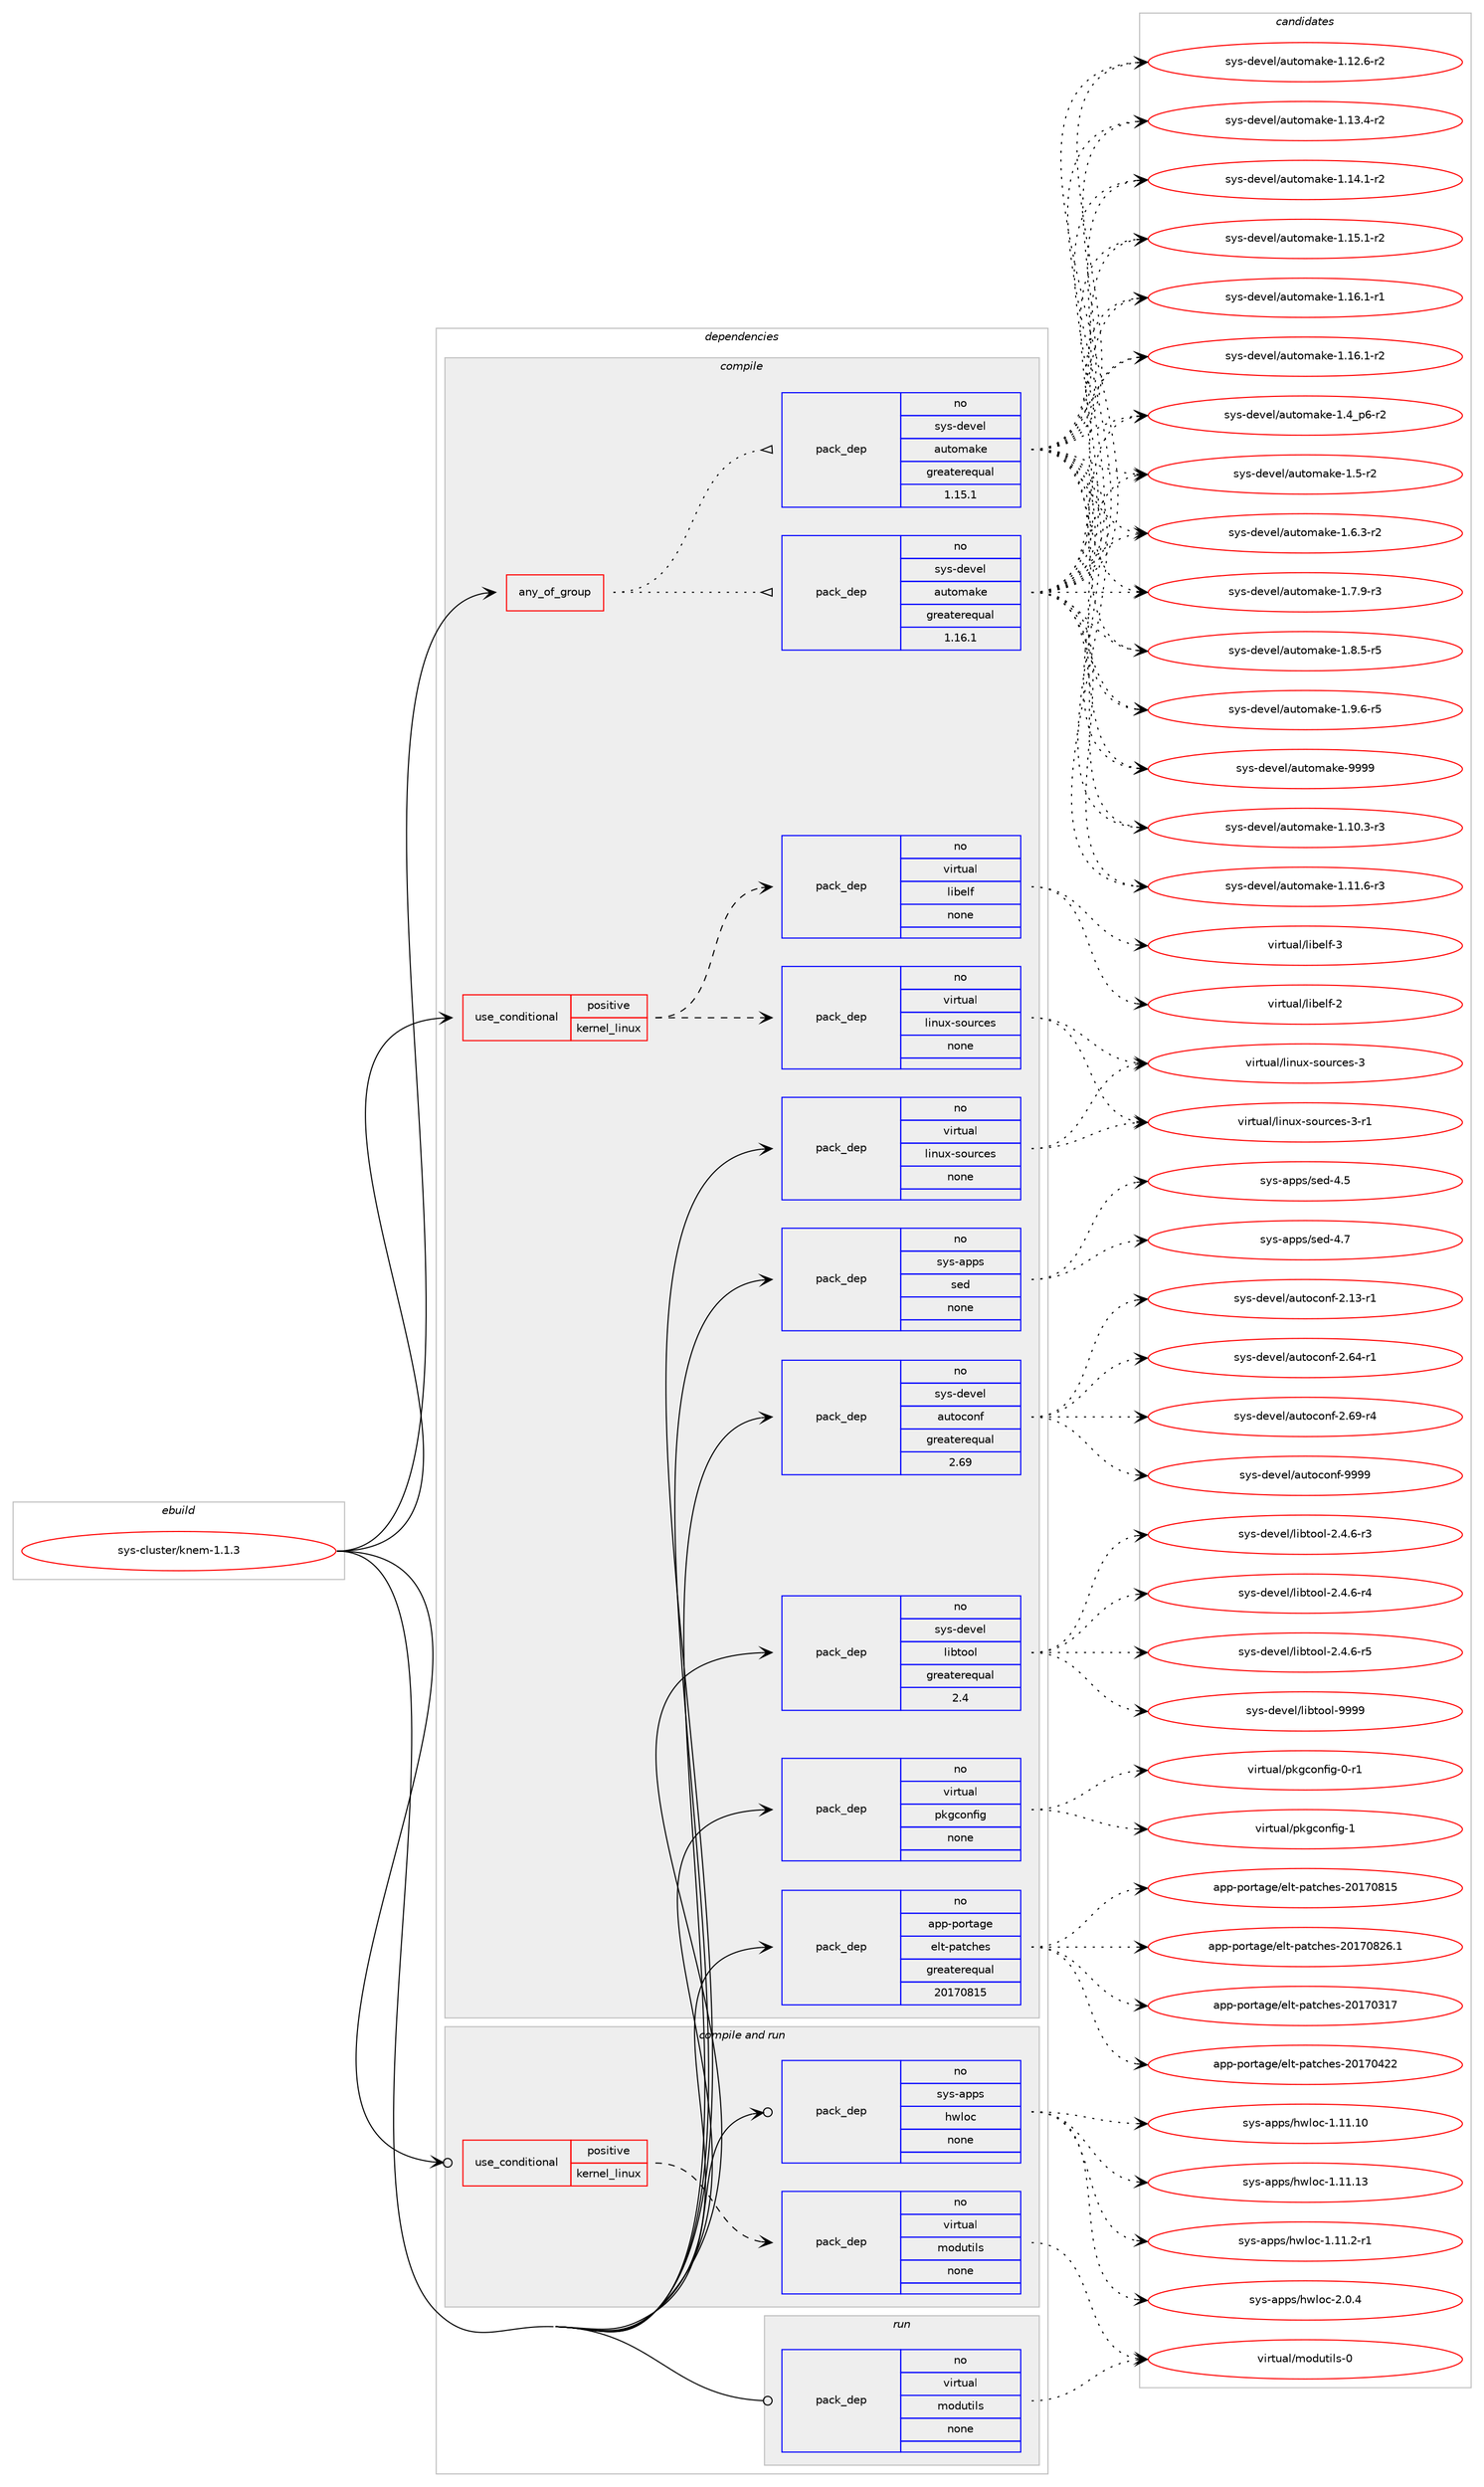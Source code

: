 digraph prolog {

# *************
# Graph options
# *************

newrank=true;
concentrate=true;
compound=true;
graph [rankdir=LR,fontname=Helvetica,fontsize=10,ranksep=1.5];#, ranksep=2.5, nodesep=0.2];
edge  [arrowhead=vee];
node  [fontname=Helvetica,fontsize=10];

# **********
# The ebuild
# **********

subgraph cluster_leftcol {
color=gray;
rank=same;
label=<<i>ebuild</i>>;
id [label="sys-cluster/knem-1.1.3", color=red, width=4, href="../sys-cluster/knem-1.1.3.svg"];
}

# ****************
# The dependencies
# ****************

subgraph cluster_midcol {
color=gray;
label=<<i>dependencies</i>>;
subgraph cluster_compile {
fillcolor="#eeeeee";
style=filled;
label=<<i>compile</i>>;
subgraph any14985 {
dependency884924 [label=<<TABLE BORDER="0" CELLBORDER="1" CELLSPACING="0" CELLPADDING="4"><TR><TD CELLPADDING="10">any_of_group</TD></TR></TABLE>>, shape=none, color=red];subgraph pack656457 {
dependency884925 [label=<<TABLE BORDER="0" CELLBORDER="1" CELLSPACING="0" CELLPADDING="4" WIDTH="220"><TR><TD ROWSPAN="6" CELLPADDING="30">pack_dep</TD></TR><TR><TD WIDTH="110">no</TD></TR><TR><TD>sys-devel</TD></TR><TR><TD>automake</TD></TR><TR><TD>greaterequal</TD></TR><TR><TD>1.16.1</TD></TR></TABLE>>, shape=none, color=blue];
}
dependency884924:e -> dependency884925:w [weight=20,style="dotted",arrowhead="oinv"];
subgraph pack656458 {
dependency884926 [label=<<TABLE BORDER="0" CELLBORDER="1" CELLSPACING="0" CELLPADDING="4" WIDTH="220"><TR><TD ROWSPAN="6" CELLPADDING="30">pack_dep</TD></TR><TR><TD WIDTH="110">no</TD></TR><TR><TD>sys-devel</TD></TR><TR><TD>automake</TD></TR><TR><TD>greaterequal</TD></TR><TR><TD>1.15.1</TD></TR></TABLE>>, shape=none, color=blue];
}
dependency884924:e -> dependency884926:w [weight=20,style="dotted",arrowhead="oinv"];
}
id:e -> dependency884924:w [weight=20,style="solid",arrowhead="vee"];
subgraph cond212953 {
dependency884927 [label=<<TABLE BORDER="0" CELLBORDER="1" CELLSPACING="0" CELLPADDING="4"><TR><TD ROWSPAN="3" CELLPADDING="10">use_conditional</TD></TR><TR><TD>positive</TD></TR><TR><TD>kernel_linux</TD></TR></TABLE>>, shape=none, color=red];
subgraph pack656459 {
dependency884928 [label=<<TABLE BORDER="0" CELLBORDER="1" CELLSPACING="0" CELLPADDING="4" WIDTH="220"><TR><TD ROWSPAN="6" CELLPADDING="30">pack_dep</TD></TR><TR><TD WIDTH="110">no</TD></TR><TR><TD>virtual</TD></TR><TR><TD>linux-sources</TD></TR><TR><TD>none</TD></TR><TR><TD></TD></TR></TABLE>>, shape=none, color=blue];
}
dependency884927:e -> dependency884928:w [weight=20,style="dashed",arrowhead="vee"];
subgraph pack656460 {
dependency884929 [label=<<TABLE BORDER="0" CELLBORDER="1" CELLSPACING="0" CELLPADDING="4" WIDTH="220"><TR><TD ROWSPAN="6" CELLPADDING="30">pack_dep</TD></TR><TR><TD WIDTH="110">no</TD></TR><TR><TD>virtual</TD></TR><TR><TD>libelf</TD></TR><TR><TD>none</TD></TR><TR><TD></TD></TR></TABLE>>, shape=none, color=blue];
}
dependency884927:e -> dependency884929:w [weight=20,style="dashed",arrowhead="vee"];
}
id:e -> dependency884927:w [weight=20,style="solid",arrowhead="vee"];
subgraph pack656461 {
dependency884930 [label=<<TABLE BORDER="0" CELLBORDER="1" CELLSPACING="0" CELLPADDING="4" WIDTH="220"><TR><TD ROWSPAN="6" CELLPADDING="30">pack_dep</TD></TR><TR><TD WIDTH="110">no</TD></TR><TR><TD>app-portage</TD></TR><TR><TD>elt-patches</TD></TR><TR><TD>greaterequal</TD></TR><TR><TD>20170815</TD></TR></TABLE>>, shape=none, color=blue];
}
id:e -> dependency884930:w [weight=20,style="solid",arrowhead="vee"];
subgraph pack656462 {
dependency884931 [label=<<TABLE BORDER="0" CELLBORDER="1" CELLSPACING="0" CELLPADDING="4" WIDTH="220"><TR><TD ROWSPAN="6" CELLPADDING="30">pack_dep</TD></TR><TR><TD WIDTH="110">no</TD></TR><TR><TD>sys-apps</TD></TR><TR><TD>sed</TD></TR><TR><TD>none</TD></TR><TR><TD></TD></TR></TABLE>>, shape=none, color=blue];
}
id:e -> dependency884931:w [weight=20,style="solid",arrowhead="vee"];
subgraph pack656463 {
dependency884932 [label=<<TABLE BORDER="0" CELLBORDER="1" CELLSPACING="0" CELLPADDING="4" WIDTH="220"><TR><TD ROWSPAN="6" CELLPADDING="30">pack_dep</TD></TR><TR><TD WIDTH="110">no</TD></TR><TR><TD>sys-devel</TD></TR><TR><TD>autoconf</TD></TR><TR><TD>greaterequal</TD></TR><TR><TD>2.69</TD></TR></TABLE>>, shape=none, color=blue];
}
id:e -> dependency884932:w [weight=20,style="solid",arrowhead="vee"];
subgraph pack656464 {
dependency884933 [label=<<TABLE BORDER="0" CELLBORDER="1" CELLSPACING="0" CELLPADDING="4" WIDTH="220"><TR><TD ROWSPAN="6" CELLPADDING="30">pack_dep</TD></TR><TR><TD WIDTH="110">no</TD></TR><TR><TD>sys-devel</TD></TR><TR><TD>libtool</TD></TR><TR><TD>greaterequal</TD></TR><TR><TD>2.4</TD></TR></TABLE>>, shape=none, color=blue];
}
id:e -> dependency884933:w [weight=20,style="solid",arrowhead="vee"];
subgraph pack656465 {
dependency884934 [label=<<TABLE BORDER="0" CELLBORDER="1" CELLSPACING="0" CELLPADDING="4" WIDTH="220"><TR><TD ROWSPAN="6" CELLPADDING="30">pack_dep</TD></TR><TR><TD WIDTH="110">no</TD></TR><TR><TD>virtual</TD></TR><TR><TD>linux-sources</TD></TR><TR><TD>none</TD></TR><TR><TD></TD></TR></TABLE>>, shape=none, color=blue];
}
id:e -> dependency884934:w [weight=20,style="solid",arrowhead="vee"];
subgraph pack656466 {
dependency884935 [label=<<TABLE BORDER="0" CELLBORDER="1" CELLSPACING="0" CELLPADDING="4" WIDTH="220"><TR><TD ROWSPAN="6" CELLPADDING="30">pack_dep</TD></TR><TR><TD WIDTH="110">no</TD></TR><TR><TD>virtual</TD></TR><TR><TD>pkgconfig</TD></TR><TR><TD>none</TD></TR><TR><TD></TD></TR></TABLE>>, shape=none, color=blue];
}
id:e -> dependency884935:w [weight=20,style="solid",arrowhead="vee"];
}
subgraph cluster_compileandrun {
fillcolor="#eeeeee";
style=filled;
label=<<i>compile and run</i>>;
subgraph cond212954 {
dependency884936 [label=<<TABLE BORDER="0" CELLBORDER="1" CELLSPACING="0" CELLPADDING="4"><TR><TD ROWSPAN="3" CELLPADDING="10">use_conditional</TD></TR><TR><TD>positive</TD></TR><TR><TD>kernel_linux</TD></TR></TABLE>>, shape=none, color=red];
subgraph pack656467 {
dependency884937 [label=<<TABLE BORDER="0" CELLBORDER="1" CELLSPACING="0" CELLPADDING="4" WIDTH="220"><TR><TD ROWSPAN="6" CELLPADDING="30">pack_dep</TD></TR><TR><TD WIDTH="110">no</TD></TR><TR><TD>virtual</TD></TR><TR><TD>modutils</TD></TR><TR><TD>none</TD></TR><TR><TD></TD></TR></TABLE>>, shape=none, color=blue];
}
dependency884936:e -> dependency884937:w [weight=20,style="dashed",arrowhead="vee"];
}
id:e -> dependency884936:w [weight=20,style="solid",arrowhead="odotvee"];
subgraph pack656468 {
dependency884938 [label=<<TABLE BORDER="0" CELLBORDER="1" CELLSPACING="0" CELLPADDING="4" WIDTH="220"><TR><TD ROWSPAN="6" CELLPADDING="30">pack_dep</TD></TR><TR><TD WIDTH="110">no</TD></TR><TR><TD>sys-apps</TD></TR><TR><TD>hwloc</TD></TR><TR><TD>none</TD></TR><TR><TD></TD></TR></TABLE>>, shape=none, color=blue];
}
id:e -> dependency884938:w [weight=20,style="solid",arrowhead="odotvee"];
}
subgraph cluster_run {
fillcolor="#eeeeee";
style=filled;
label=<<i>run</i>>;
subgraph pack656469 {
dependency884939 [label=<<TABLE BORDER="0" CELLBORDER="1" CELLSPACING="0" CELLPADDING="4" WIDTH="220"><TR><TD ROWSPAN="6" CELLPADDING="30">pack_dep</TD></TR><TR><TD WIDTH="110">no</TD></TR><TR><TD>virtual</TD></TR><TR><TD>modutils</TD></TR><TR><TD>none</TD></TR><TR><TD></TD></TR></TABLE>>, shape=none, color=blue];
}
id:e -> dependency884939:w [weight=20,style="solid",arrowhead="odot"];
}
}

# **************
# The candidates
# **************

subgraph cluster_choices {
rank=same;
color=gray;
label=<<i>candidates</i>>;

subgraph choice656457 {
color=black;
nodesep=1;
choice11512111545100101118101108479711711611110997107101454946494846514511451 [label="sys-devel/automake-1.10.3-r3", color=red, width=4,href="../sys-devel/automake-1.10.3-r3.svg"];
choice11512111545100101118101108479711711611110997107101454946494946544511451 [label="sys-devel/automake-1.11.6-r3", color=red, width=4,href="../sys-devel/automake-1.11.6-r3.svg"];
choice11512111545100101118101108479711711611110997107101454946495046544511450 [label="sys-devel/automake-1.12.6-r2", color=red, width=4,href="../sys-devel/automake-1.12.6-r2.svg"];
choice11512111545100101118101108479711711611110997107101454946495146524511450 [label="sys-devel/automake-1.13.4-r2", color=red, width=4,href="../sys-devel/automake-1.13.4-r2.svg"];
choice11512111545100101118101108479711711611110997107101454946495246494511450 [label="sys-devel/automake-1.14.1-r2", color=red, width=4,href="../sys-devel/automake-1.14.1-r2.svg"];
choice11512111545100101118101108479711711611110997107101454946495346494511450 [label="sys-devel/automake-1.15.1-r2", color=red, width=4,href="../sys-devel/automake-1.15.1-r2.svg"];
choice11512111545100101118101108479711711611110997107101454946495446494511449 [label="sys-devel/automake-1.16.1-r1", color=red, width=4,href="../sys-devel/automake-1.16.1-r1.svg"];
choice11512111545100101118101108479711711611110997107101454946495446494511450 [label="sys-devel/automake-1.16.1-r2", color=red, width=4,href="../sys-devel/automake-1.16.1-r2.svg"];
choice115121115451001011181011084797117116111109971071014549465295112544511450 [label="sys-devel/automake-1.4_p6-r2", color=red, width=4,href="../sys-devel/automake-1.4_p6-r2.svg"];
choice11512111545100101118101108479711711611110997107101454946534511450 [label="sys-devel/automake-1.5-r2", color=red, width=4,href="../sys-devel/automake-1.5-r2.svg"];
choice115121115451001011181011084797117116111109971071014549465446514511450 [label="sys-devel/automake-1.6.3-r2", color=red, width=4,href="../sys-devel/automake-1.6.3-r2.svg"];
choice115121115451001011181011084797117116111109971071014549465546574511451 [label="sys-devel/automake-1.7.9-r3", color=red, width=4,href="../sys-devel/automake-1.7.9-r3.svg"];
choice115121115451001011181011084797117116111109971071014549465646534511453 [label="sys-devel/automake-1.8.5-r5", color=red, width=4,href="../sys-devel/automake-1.8.5-r5.svg"];
choice115121115451001011181011084797117116111109971071014549465746544511453 [label="sys-devel/automake-1.9.6-r5", color=red, width=4,href="../sys-devel/automake-1.9.6-r5.svg"];
choice115121115451001011181011084797117116111109971071014557575757 [label="sys-devel/automake-9999", color=red, width=4,href="../sys-devel/automake-9999.svg"];
dependency884925:e -> choice11512111545100101118101108479711711611110997107101454946494846514511451:w [style=dotted,weight="100"];
dependency884925:e -> choice11512111545100101118101108479711711611110997107101454946494946544511451:w [style=dotted,weight="100"];
dependency884925:e -> choice11512111545100101118101108479711711611110997107101454946495046544511450:w [style=dotted,weight="100"];
dependency884925:e -> choice11512111545100101118101108479711711611110997107101454946495146524511450:w [style=dotted,weight="100"];
dependency884925:e -> choice11512111545100101118101108479711711611110997107101454946495246494511450:w [style=dotted,weight="100"];
dependency884925:e -> choice11512111545100101118101108479711711611110997107101454946495346494511450:w [style=dotted,weight="100"];
dependency884925:e -> choice11512111545100101118101108479711711611110997107101454946495446494511449:w [style=dotted,weight="100"];
dependency884925:e -> choice11512111545100101118101108479711711611110997107101454946495446494511450:w [style=dotted,weight="100"];
dependency884925:e -> choice115121115451001011181011084797117116111109971071014549465295112544511450:w [style=dotted,weight="100"];
dependency884925:e -> choice11512111545100101118101108479711711611110997107101454946534511450:w [style=dotted,weight="100"];
dependency884925:e -> choice115121115451001011181011084797117116111109971071014549465446514511450:w [style=dotted,weight="100"];
dependency884925:e -> choice115121115451001011181011084797117116111109971071014549465546574511451:w [style=dotted,weight="100"];
dependency884925:e -> choice115121115451001011181011084797117116111109971071014549465646534511453:w [style=dotted,weight="100"];
dependency884925:e -> choice115121115451001011181011084797117116111109971071014549465746544511453:w [style=dotted,weight="100"];
dependency884925:e -> choice115121115451001011181011084797117116111109971071014557575757:w [style=dotted,weight="100"];
}
subgraph choice656458 {
color=black;
nodesep=1;
choice11512111545100101118101108479711711611110997107101454946494846514511451 [label="sys-devel/automake-1.10.3-r3", color=red, width=4,href="../sys-devel/automake-1.10.3-r3.svg"];
choice11512111545100101118101108479711711611110997107101454946494946544511451 [label="sys-devel/automake-1.11.6-r3", color=red, width=4,href="../sys-devel/automake-1.11.6-r3.svg"];
choice11512111545100101118101108479711711611110997107101454946495046544511450 [label="sys-devel/automake-1.12.6-r2", color=red, width=4,href="../sys-devel/automake-1.12.6-r2.svg"];
choice11512111545100101118101108479711711611110997107101454946495146524511450 [label="sys-devel/automake-1.13.4-r2", color=red, width=4,href="../sys-devel/automake-1.13.4-r2.svg"];
choice11512111545100101118101108479711711611110997107101454946495246494511450 [label="sys-devel/automake-1.14.1-r2", color=red, width=4,href="../sys-devel/automake-1.14.1-r2.svg"];
choice11512111545100101118101108479711711611110997107101454946495346494511450 [label="sys-devel/automake-1.15.1-r2", color=red, width=4,href="../sys-devel/automake-1.15.1-r2.svg"];
choice11512111545100101118101108479711711611110997107101454946495446494511449 [label="sys-devel/automake-1.16.1-r1", color=red, width=4,href="../sys-devel/automake-1.16.1-r1.svg"];
choice11512111545100101118101108479711711611110997107101454946495446494511450 [label="sys-devel/automake-1.16.1-r2", color=red, width=4,href="../sys-devel/automake-1.16.1-r2.svg"];
choice115121115451001011181011084797117116111109971071014549465295112544511450 [label="sys-devel/automake-1.4_p6-r2", color=red, width=4,href="../sys-devel/automake-1.4_p6-r2.svg"];
choice11512111545100101118101108479711711611110997107101454946534511450 [label="sys-devel/automake-1.5-r2", color=red, width=4,href="../sys-devel/automake-1.5-r2.svg"];
choice115121115451001011181011084797117116111109971071014549465446514511450 [label="sys-devel/automake-1.6.3-r2", color=red, width=4,href="../sys-devel/automake-1.6.3-r2.svg"];
choice115121115451001011181011084797117116111109971071014549465546574511451 [label="sys-devel/automake-1.7.9-r3", color=red, width=4,href="../sys-devel/automake-1.7.9-r3.svg"];
choice115121115451001011181011084797117116111109971071014549465646534511453 [label="sys-devel/automake-1.8.5-r5", color=red, width=4,href="../sys-devel/automake-1.8.5-r5.svg"];
choice115121115451001011181011084797117116111109971071014549465746544511453 [label="sys-devel/automake-1.9.6-r5", color=red, width=4,href="../sys-devel/automake-1.9.6-r5.svg"];
choice115121115451001011181011084797117116111109971071014557575757 [label="sys-devel/automake-9999", color=red, width=4,href="../sys-devel/automake-9999.svg"];
dependency884926:e -> choice11512111545100101118101108479711711611110997107101454946494846514511451:w [style=dotted,weight="100"];
dependency884926:e -> choice11512111545100101118101108479711711611110997107101454946494946544511451:w [style=dotted,weight="100"];
dependency884926:e -> choice11512111545100101118101108479711711611110997107101454946495046544511450:w [style=dotted,weight="100"];
dependency884926:e -> choice11512111545100101118101108479711711611110997107101454946495146524511450:w [style=dotted,weight="100"];
dependency884926:e -> choice11512111545100101118101108479711711611110997107101454946495246494511450:w [style=dotted,weight="100"];
dependency884926:e -> choice11512111545100101118101108479711711611110997107101454946495346494511450:w [style=dotted,weight="100"];
dependency884926:e -> choice11512111545100101118101108479711711611110997107101454946495446494511449:w [style=dotted,weight="100"];
dependency884926:e -> choice11512111545100101118101108479711711611110997107101454946495446494511450:w [style=dotted,weight="100"];
dependency884926:e -> choice115121115451001011181011084797117116111109971071014549465295112544511450:w [style=dotted,weight="100"];
dependency884926:e -> choice11512111545100101118101108479711711611110997107101454946534511450:w [style=dotted,weight="100"];
dependency884926:e -> choice115121115451001011181011084797117116111109971071014549465446514511450:w [style=dotted,weight="100"];
dependency884926:e -> choice115121115451001011181011084797117116111109971071014549465546574511451:w [style=dotted,weight="100"];
dependency884926:e -> choice115121115451001011181011084797117116111109971071014549465646534511453:w [style=dotted,weight="100"];
dependency884926:e -> choice115121115451001011181011084797117116111109971071014549465746544511453:w [style=dotted,weight="100"];
dependency884926:e -> choice115121115451001011181011084797117116111109971071014557575757:w [style=dotted,weight="100"];
}
subgraph choice656459 {
color=black;
nodesep=1;
choice118105114116117971084710810511011712045115111117114991011154551 [label="virtual/linux-sources-3", color=red, width=4,href="../virtual/linux-sources-3.svg"];
choice1181051141161179710847108105110117120451151111171149910111545514511449 [label="virtual/linux-sources-3-r1", color=red, width=4,href="../virtual/linux-sources-3-r1.svg"];
dependency884928:e -> choice118105114116117971084710810511011712045115111117114991011154551:w [style=dotted,weight="100"];
dependency884928:e -> choice1181051141161179710847108105110117120451151111171149910111545514511449:w [style=dotted,weight="100"];
}
subgraph choice656460 {
color=black;
nodesep=1;
choice1181051141161179710847108105981011081024550 [label="virtual/libelf-2", color=red, width=4,href="../virtual/libelf-2.svg"];
choice1181051141161179710847108105981011081024551 [label="virtual/libelf-3", color=red, width=4,href="../virtual/libelf-3.svg"];
dependency884929:e -> choice1181051141161179710847108105981011081024550:w [style=dotted,weight="100"];
dependency884929:e -> choice1181051141161179710847108105981011081024551:w [style=dotted,weight="100"];
}
subgraph choice656461 {
color=black;
nodesep=1;
choice97112112451121111141169710310147101108116451129711699104101115455048495548514955 [label="app-portage/elt-patches-20170317", color=red, width=4,href="../app-portage/elt-patches-20170317.svg"];
choice97112112451121111141169710310147101108116451129711699104101115455048495548525050 [label="app-portage/elt-patches-20170422", color=red, width=4,href="../app-portage/elt-patches-20170422.svg"];
choice97112112451121111141169710310147101108116451129711699104101115455048495548564953 [label="app-portage/elt-patches-20170815", color=red, width=4,href="../app-portage/elt-patches-20170815.svg"];
choice971121124511211111411697103101471011081164511297116991041011154550484955485650544649 [label="app-portage/elt-patches-20170826.1", color=red, width=4,href="../app-portage/elt-patches-20170826.1.svg"];
dependency884930:e -> choice97112112451121111141169710310147101108116451129711699104101115455048495548514955:w [style=dotted,weight="100"];
dependency884930:e -> choice97112112451121111141169710310147101108116451129711699104101115455048495548525050:w [style=dotted,weight="100"];
dependency884930:e -> choice97112112451121111141169710310147101108116451129711699104101115455048495548564953:w [style=dotted,weight="100"];
dependency884930:e -> choice971121124511211111411697103101471011081164511297116991041011154550484955485650544649:w [style=dotted,weight="100"];
}
subgraph choice656462 {
color=black;
nodesep=1;
choice11512111545971121121154711510110045524653 [label="sys-apps/sed-4.5", color=red, width=4,href="../sys-apps/sed-4.5.svg"];
choice11512111545971121121154711510110045524655 [label="sys-apps/sed-4.7", color=red, width=4,href="../sys-apps/sed-4.7.svg"];
dependency884931:e -> choice11512111545971121121154711510110045524653:w [style=dotted,weight="100"];
dependency884931:e -> choice11512111545971121121154711510110045524655:w [style=dotted,weight="100"];
}
subgraph choice656463 {
color=black;
nodesep=1;
choice1151211154510010111810110847971171161119911111010245504649514511449 [label="sys-devel/autoconf-2.13-r1", color=red, width=4,href="../sys-devel/autoconf-2.13-r1.svg"];
choice1151211154510010111810110847971171161119911111010245504654524511449 [label="sys-devel/autoconf-2.64-r1", color=red, width=4,href="../sys-devel/autoconf-2.64-r1.svg"];
choice1151211154510010111810110847971171161119911111010245504654574511452 [label="sys-devel/autoconf-2.69-r4", color=red, width=4,href="../sys-devel/autoconf-2.69-r4.svg"];
choice115121115451001011181011084797117116111991111101024557575757 [label="sys-devel/autoconf-9999", color=red, width=4,href="../sys-devel/autoconf-9999.svg"];
dependency884932:e -> choice1151211154510010111810110847971171161119911111010245504649514511449:w [style=dotted,weight="100"];
dependency884932:e -> choice1151211154510010111810110847971171161119911111010245504654524511449:w [style=dotted,weight="100"];
dependency884932:e -> choice1151211154510010111810110847971171161119911111010245504654574511452:w [style=dotted,weight="100"];
dependency884932:e -> choice115121115451001011181011084797117116111991111101024557575757:w [style=dotted,weight="100"];
}
subgraph choice656464 {
color=black;
nodesep=1;
choice1151211154510010111810110847108105981161111111084550465246544511451 [label="sys-devel/libtool-2.4.6-r3", color=red, width=4,href="../sys-devel/libtool-2.4.6-r3.svg"];
choice1151211154510010111810110847108105981161111111084550465246544511452 [label="sys-devel/libtool-2.4.6-r4", color=red, width=4,href="../sys-devel/libtool-2.4.6-r4.svg"];
choice1151211154510010111810110847108105981161111111084550465246544511453 [label="sys-devel/libtool-2.4.6-r5", color=red, width=4,href="../sys-devel/libtool-2.4.6-r5.svg"];
choice1151211154510010111810110847108105981161111111084557575757 [label="sys-devel/libtool-9999", color=red, width=4,href="../sys-devel/libtool-9999.svg"];
dependency884933:e -> choice1151211154510010111810110847108105981161111111084550465246544511451:w [style=dotted,weight="100"];
dependency884933:e -> choice1151211154510010111810110847108105981161111111084550465246544511452:w [style=dotted,weight="100"];
dependency884933:e -> choice1151211154510010111810110847108105981161111111084550465246544511453:w [style=dotted,weight="100"];
dependency884933:e -> choice1151211154510010111810110847108105981161111111084557575757:w [style=dotted,weight="100"];
}
subgraph choice656465 {
color=black;
nodesep=1;
choice118105114116117971084710810511011712045115111117114991011154551 [label="virtual/linux-sources-3", color=red, width=4,href="../virtual/linux-sources-3.svg"];
choice1181051141161179710847108105110117120451151111171149910111545514511449 [label="virtual/linux-sources-3-r1", color=red, width=4,href="../virtual/linux-sources-3-r1.svg"];
dependency884934:e -> choice118105114116117971084710810511011712045115111117114991011154551:w [style=dotted,weight="100"];
dependency884934:e -> choice1181051141161179710847108105110117120451151111171149910111545514511449:w [style=dotted,weight="100"];
}
subgraph choice656466 {
color=black;
nodesep=1;
choice11810511411611797108471121071039911111010210510345484511449 [label="virtual/pkgconfig-0-r1", color=red, width=4,href="../virtual/pkgconfig-0-r1.svg"];
choice1181051141161179710847112107103991111101021051034549 [label="virtual/pkgconfig-1", color=red, width=4,href="../virtual/pkgconfig-1.svg"];
dependency884935:e -> choice11810511411611797108471121071039911111010210510345484511449:w [style=dotted,weight="100"];
dependency884935:e -> choice1181051141161179710847112107103991111101021051034549:w [style=dotted,weight="100"];
}
subgraph choice656467 {
color=black;
nodesep=1;
choice11810511411611797108471091111001171161051081154548 [label="virtual/modutils-0", color=red, width=4,href="../virtual/modutils-0.svg"];
dependency884937:e -> choice11810511411611797108471091111001171161051081154548:w [style=dotted,weight="100"];
}
subgraph choice656468 {
color=black;
nodesep=1;
choice115121115459711211211547104119108111994549464949464948 [label="sys-apps/hwloc-1.11.10", color=red, width=4,href="../sys-apps/hwloc-1.11.10.svg"];
choice115121115459711211211547104119108111994549464949464951 [label="sys-apps/hwloc-1.11.13", color=red, width=4,href="../sys-apps/hwloc-1.11.13.svg"];
choice11512111545971121121154710411910811199454946494946504511449 [label="sys-apps/hwloc-1.11.2-r1", color=red, width=4,href="../sys-apps/hwloc-1.11.2-r1.svg"];
choice11512111545971121121154710411910811199455046484652 [label="sys-apps/hwloc-2.0.4", color=red, width=4,href="../sys-apps/hwloc-2.0.4.svg"];
dependency884938:e -> choice115121115459711211211547104119108111994549464949464948:w [style=dotted,weight="100"];
dependency884938:e -> choice115121115459711211211547104119108111994549464949464951:w [style=dotted,weight="100"];
dependency884938:e -> choice11512111545971121121154710411910811199454946494946504511449:w [style=dotted,weight="100"];
dependency884938:e -> choice11512111545971121121154710411910811199455046484652:w [style=dotted,weight="100"];
}
subgraph choice656469 {
color=black;
nodesep=1;
choice11810511411611797108471091111001171161051081154548 [label="virtual/modutils-0", color=red, width=4,href="../virtual/modutils-0.svg"];
dependency884939:e -> choice11810511411611797108471091111001171161051081154548:w [style=dotted,weight="100"];
}
}

}
